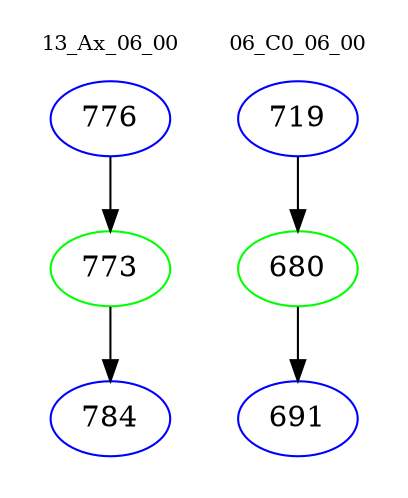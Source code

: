 digraph{
subgraph cluster_0 {
color = white
label = "13_Ax_06_00";
fontsize=10;
T0_776 [label="776", color="blue"]
T0_776 -> T0_773 [color="black"]
T0_773 [label="773", color="green"]
T0_773 -> T0_784 [color="black"]
T0_784 [label="784", color="blue"]
}
subgraph cluster_1 {
color = white
label = "06_C0_06_00";
fontsize=10;
T1_719 [label="719", color="blue"]
T1_719 -> T1_680 [color="black"]
T1_680 [label="680", color="green"]
T1_680 -> T1_691 [color="black"]
T1_691 [label="691", color="blue"]
}
}
